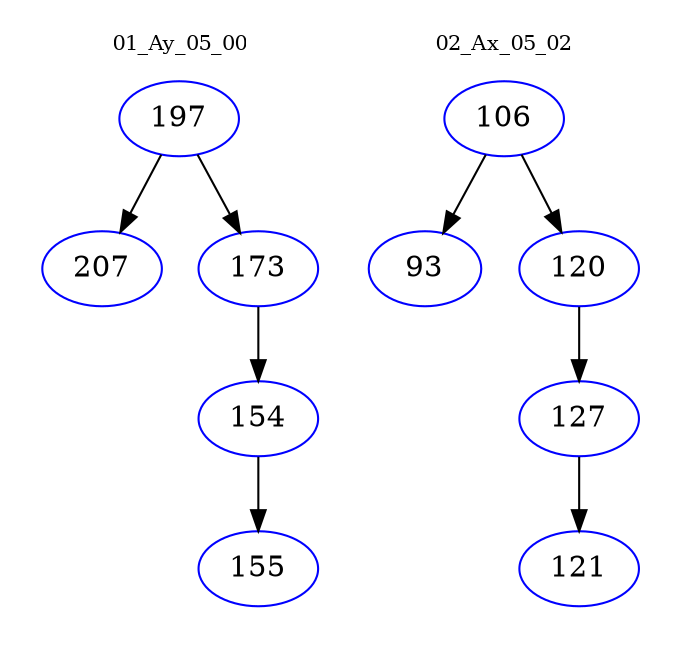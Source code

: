 digraph{
subgraph cluster_0 {
color = white
label = "01_Ay_05_00";
fontsize=10;
T0_197 [label="197", color="blue"]
T0_197 -> T0_207 [color="black"]
T0_207 [label="207", color="blue"]
T0_197 -> T0_173 [color="black"]
T0_173 [label="173", color="blue"]
T0_173 -> T0_154 [color="black"]
T0_154 [label="154", color="blue"]
T0_154 -> T0_155 [color="black"]
T0_155 [label="155", color="blue"]
}
subgraph cluster_1 {
color = white
label = "02_Ax_05_02";
fontsize=10;
T1_106 [label="106", color="blue"]
T1_106 -> T1_93 [color="black"]
T1_93 [label="93", color="blue"]
T1_106 -> T1_120 [color="black"]
T1_120 [label="120", color="blue"]
T1_120 -> T1_127 [color="black"]
T1_127 [label="127", color="blue"]
T1_127 -> T1_121 [color="black"]
T1_121 [label="121", color="blue"]
}
}
